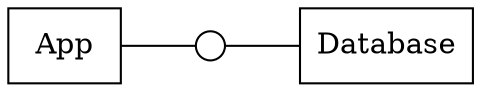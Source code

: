 # Generated with Dreitafel
# https://github.com/mknecht/dreitafel

digraph "My first diagram" {

# horizontal layout
rankdir=LR;
splines=ortho;
nodesep=0.8;
arrowhead=vee;

# Actors
"App"[shape=box];
"Database"[shape=box];

# Storages

# Accesses & Channels
"ch0"[label="", shape=circle, width=0.2]
"App" ->  "ch0" [arrowhead=none];
"ch0" ->  "Database" [arrowhead=none];
} // end digraph

